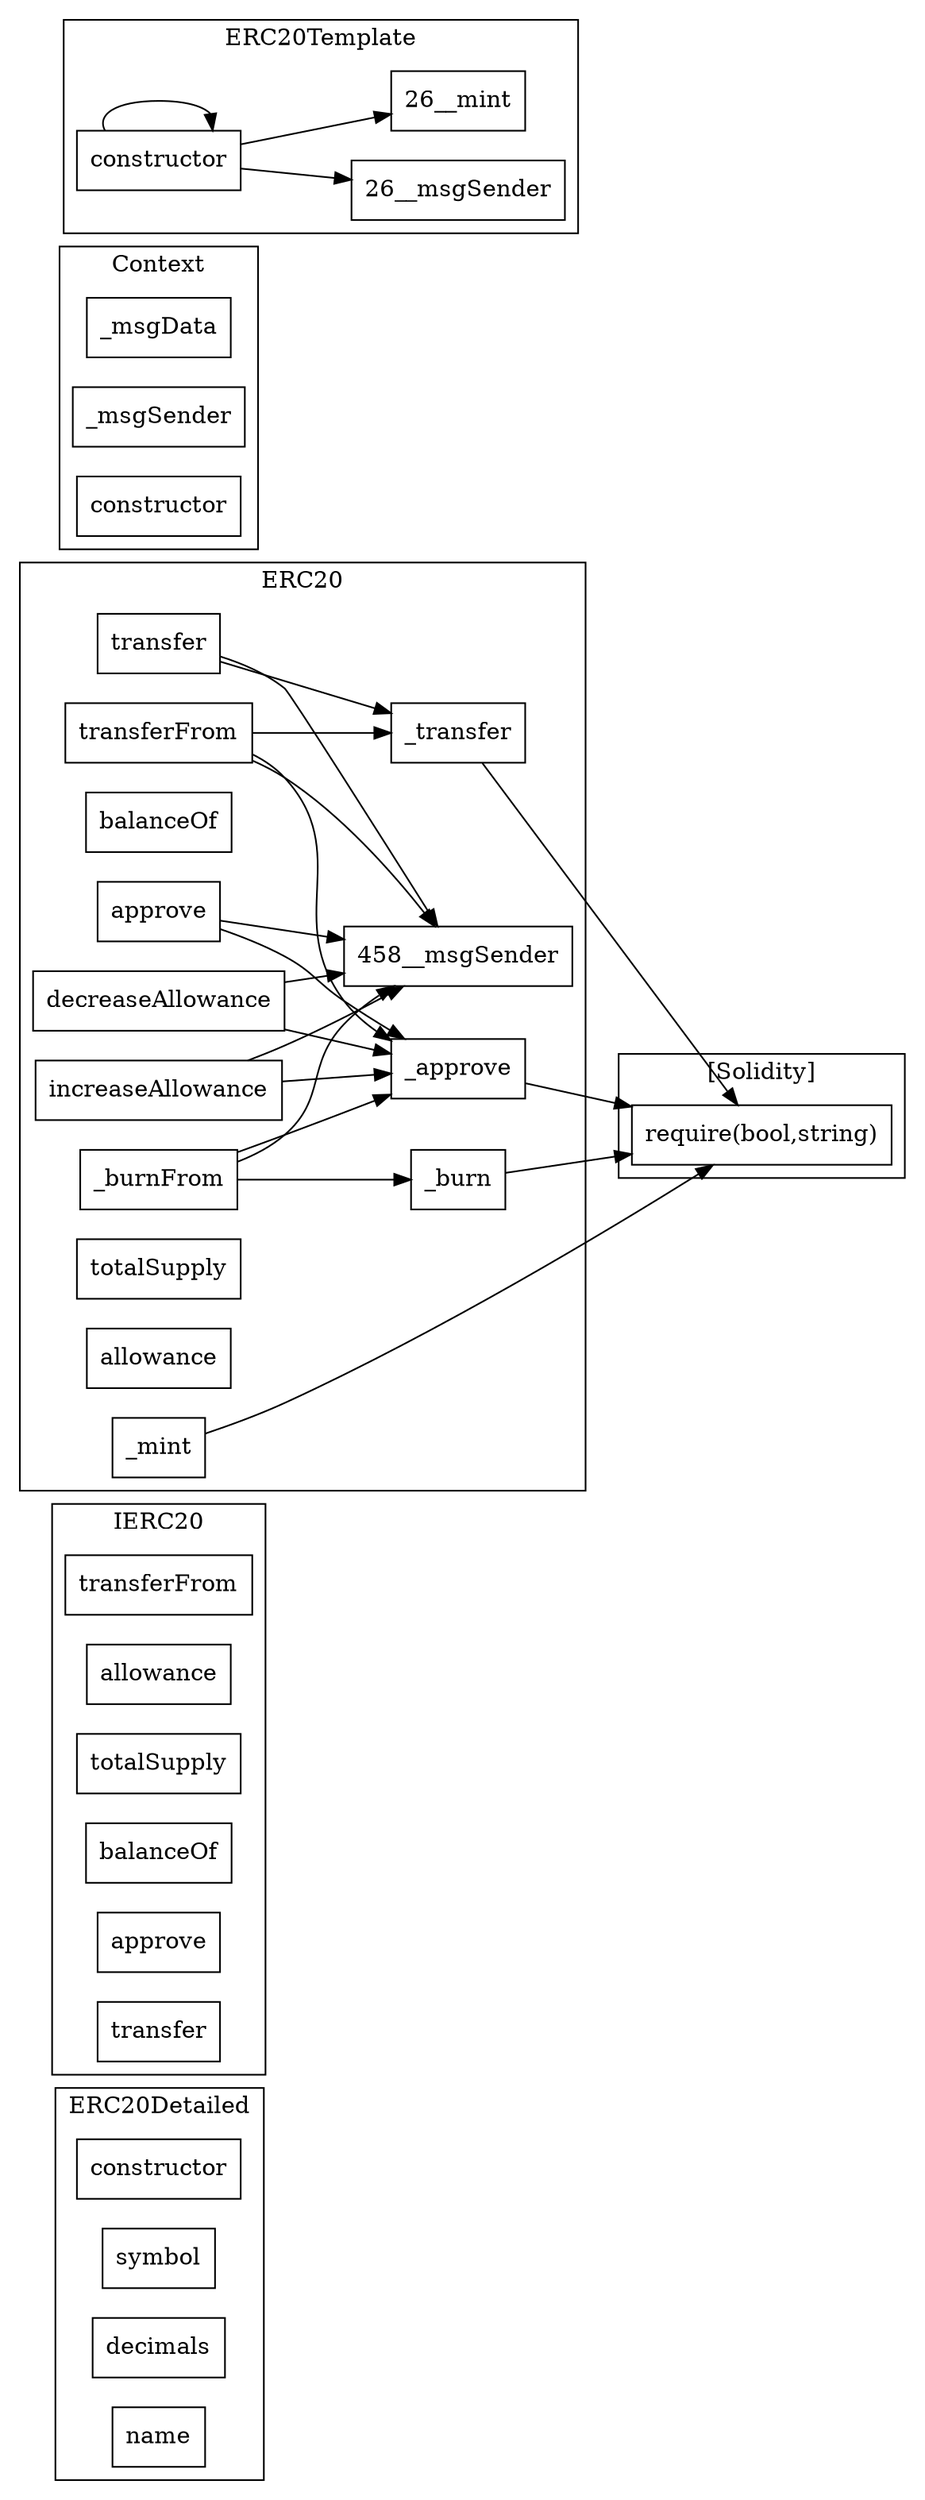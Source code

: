 strict digraph {
rankdir="LR"
node [shape=box]
subgraph cluster_516_ERC20Detailed {
label = "ERC20Detailed"
"516_constructor" [label="constructor"]
"516_symbol" [label="symbol"]
"516_decimals" [label="decimals"]
"516_name" [label="name"]
}subgraph cluster_772_IERC20 {
label = "IERC20"
"772_transferFrom" [label="transferFrom"]
"772_allowance" [label="allowance"]
"772_totalSupply" [label="totalSupply"]
"772_balanceOf" [label="balanceOf"]
"772_approve" [label="approve"]
"772_transfer" [label="transfer"]
}subgraph cluster_458_ERC20 {
label = "ERC20"
"458_approve" [label="approve"]
"458__burn" [label="_burn"]
"458__burnFrom" [label="_burnFrom"]
"458_balanceOf" [label="balanceOf"]
"458_transfer" [label="transfer"]
"458__mint" [label="_mint"]
"458_transferFrom" [label="transferFrom"]
"458_decreaseAllowance" [label="decreaseAllowance"]
"458_totalSupply" [label="totalSupply"]
"458_allowance" [label="allowance"]
"458__transfer" [label="_transfer"]
"458_increaseAllowance" [label="increaseAllowance"]
"458__approve" [label="_approve"]
"458__burnFrom" -> "458__burn"
"458_approve" -> "458__approve"
"458__burnFrom" -> "458__approve"
"458_transferFrom" -> "458__msgSender"
"458_transferFrom" -> "458__transfer"
"458__burnFrom" -> "458__msgSender"
"458_transfer" -> "458__transfer"
"458_transfer" -> "458__msgSender"
"458_decreaseAllowance" -> "458__msgSender"
"458_decreaseAllowance" -> "458__approve"
"458_increaseAllowance" -> "458__approve"
"458_transferFrom" -> "458__approve"
"458_approve" -> "458__msgSender"
"458_increaseAllowance" -> "458__msgSender"
}subgraph cluster_53_Context {
label = "Context"
"53__msgData" [label="_msgData"]
"53__msgSender" [label="_msgSender"]
"53_constructor" [label="constructor"]
}subgraph cluster_26_ERC20Template {
label = "ERC20Template"
"26_constructor" [label="constructor"]
"26_constructor" -> "26_constructor"
"26_constructor" -> "26__msgSender"
"26_constructor" -> "26__mint"
}subgraph cluster_solidity {
label = "[Solidity]"
"require(bool,string)" 
"458__transfer" -> "require(bool,string)"
"458__mint" -> "require(bool,string)"
"458__burn" -> "require(bool,string)"
"458__approve" -> "require(bool,string)"
}
}